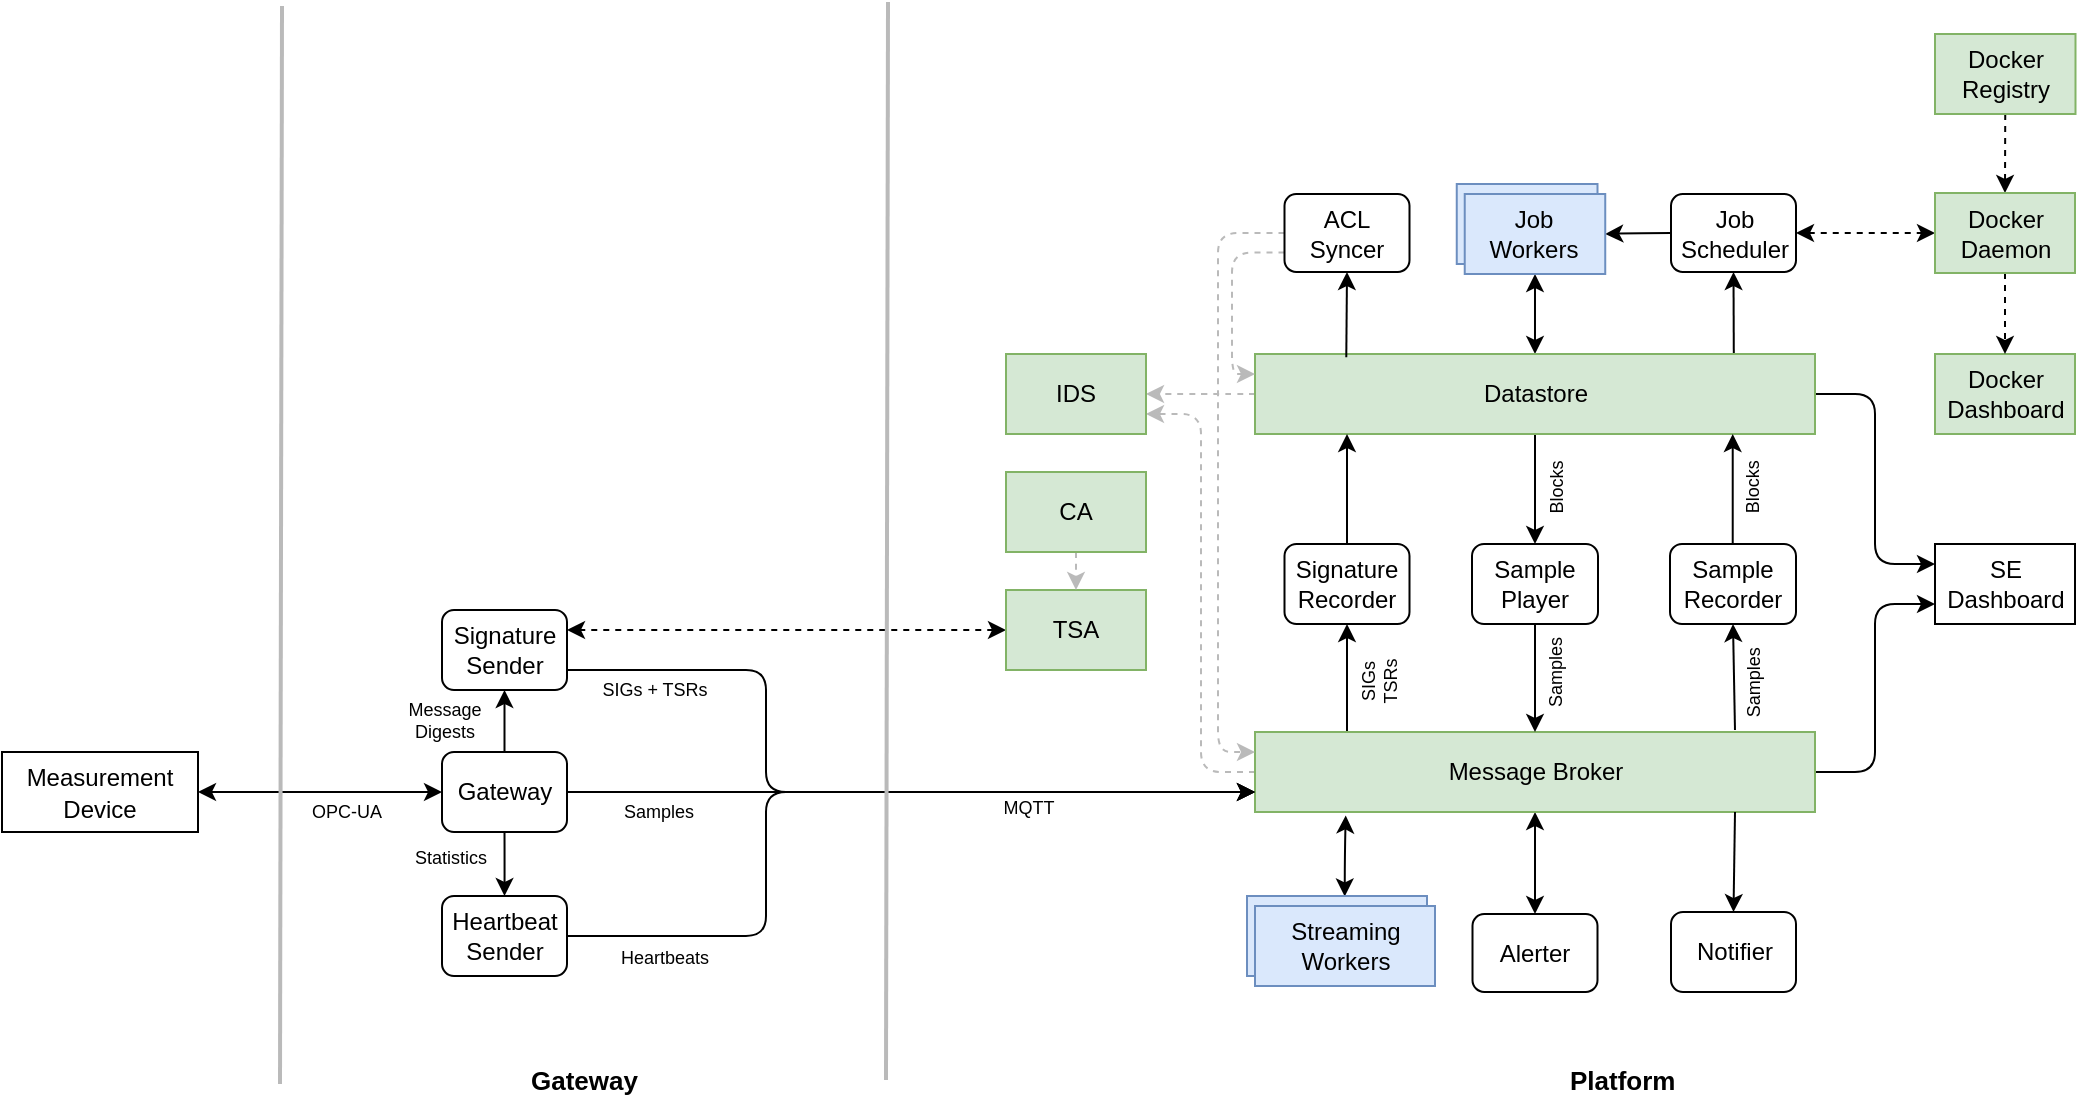 <mxfile>
    <diagram id="JwqLcvtjJngPQB9pGFhd" name="Page-1">
        <mxGraphModel dx="2912" dy="1200" grid="0" gridSize="10" guides="1" tooltips="1" connect="1" arrows="1" fold="1" page="1" pageScale="1" pageWidth="850" pageHeight="1100" math="0" shadow="0">
            <root>
                <mxCell id="0"/>
                <mxCell id="1" parent="0"/>
                <mxCell id="21" style="edgeStyle=orthogonalEdgeStyle;curved=1;html=1;exitX=0;exitY=0.5;exitDx=0;exitDy=0;targetPerimeterSpacing=0;entryX=1;entryY=0.5;entryDx=0;entryDy=0;" parent="1" source="65" target="2" edge="1">
                    <mxGeometry relative="1" as="geometry">
                        <mxPoint x="674.5" y="190" as="targetPoint"/>
                        <mxPoint x="704.5" y="190" as="sourcePoint"/>
                    </mxGeometry>
                </mxCell>
                <mxCell id="19" style="html=1;exitX=0.5;exitY=0;exitDx=0;exitDy=0;entryX=0.5;entryY=1;entryDx=0;entryDy=0;targetPerimeterSpacing=0;startArrow=classic;startFill=1;" parent="1" source="4" target="2" edge="1">
                    <mxGeometry relative="1" as="geometry"/>
                </mxCell>
                <mxCell id="20" value="" style="html=1;targetPerimeterSpacing=0;exitX=0.855;exitY=0;exitDx=0;exitDy=0;entryX=0.5;entryY=1;entryDx=0;entryDy=0;exitPerimeter=0;" parent="1" source="4" target="65" edge="1">
                    <mxGeometry relative="1" as="geometry">
                        <mxPoint x="752.5" y="210" as="targetPoint"/>
                    </mxGeometry>
                </mxCell>
                <mxCell id="30" style="edgeStyle=entityRelationEdgeStyle;html=1;exitX=1;exitY=0.5;exitDx=0;exitDy=0;entryX=0;entryY=0.25;entryDx=0;entryDy=0;startArrow=none;startFill=0;targetPerimeterSpacing=0;" parent="1" source="4" target="26" edge="1">
                    <mxGeometry relative="1" as="geometry"/>
                </mxCell>
                <mxCell id="36" style="html=1;exitX=0.5;exitY=1;exitDx=0;exitDy=0;entryX=0.5;entryY=0;entryDx=0;entryDy=0;startArrow=none;startFill=0;targetPerimeterSpacing=0;" parent="1" source="4" target="60" edge="1">
                    <mxGeometry relative="1" as="geometry">
                        <mxPoint x="684.5" y="359" as="targetPoint"/>
                    </mxGeometry>
                </mxCell>
                <mxCell id="61" value="Blocks" style="edgeLabel;html=1;align=center;verticalAlign=middle;resizable=0;points=[];rotation=-90;fontSize=9;" parent="36" vertex="1" connectable="0">
                    <mxGeometry x="-0.188" y="2" relative="1" as="geometry">
                        <mxPoint x="9" y="5" as="offset"/>
                    </mxGeometry>
                </mxCell>
                <mxCell id="83" style="edgeStyle=orthogonalEdgeStyle;html=1;exitX=0;exitY=0.5;exitDx=0;exitDy=0;entryX=1;entryY=0.5;entryDx=0;entryDy=0;dashed=1;startArrow=none;startFill=0;curved=1;strokeColor=#BABABA;" parent="1" source="4" target="48" edge="1">
                    <mxGeometry relative="1" as="geometry"/>
                </mxCell>
                <mxCell id="4" value="Datastore" style="rounded=0;whiteSpace=wrap;html=1;fillColor=#d5e8d4;strokeColor=#82b366;" parent="1" vertex="1">
                    <mxGeometry x="544.5" y="250" width="280" height="40" as="geometry"/>
                </mxCell>
                <mxCell id="28" style="edgeStyle=orthogonalEdgeStyle;curved=1;html=1;exitX=0.5;exitY=1;exitDx=0;exitDy=0;entryX=0.5;entryY=0;entryDx=0;entryDy=0;startArrow=none;startFill=0;targetPerimeterSpacing=0;strokeColor=none;" parent="1" source="5" target="27" edge="1">
                    <mxGeometry relative="1" as="geometry"/>
                </mxCell>
                <mxCell id="31" style="edgeStyle=entityRelationEdgeStyle;html=1;exitX=1;exitY=0.5;exitDx=0;exitDy=0;entryX=0;entryY=0.75;entryDx=0;entryDy=0;startArrow=none;startFill=0;targetPerimeterSpacing=0;" parent="1" source="5" target="26" edge="1">
                    <mxGeometry relative="1" as="geometry"/>
                </mxCell>
                <mxCell id="35" style="html=1;exitX=0.5;exitY=1;exitDx=0;exitDy=0;entryX=0.5;entryY=0;entryDx=0;entryDy=0;startArrow=classic;startFill=1;targetPerimeterSpacing=0;" parent="1" source="5" target="67" edge="1">
                    <mxGeometry relative="1" as="geometry">
                        <mxPoint x="684.5" y="529" as="targetPoint"/>
                    </mxGeometry>
                </mxCell>
                <mxCell id="41" style="html=1;exitX=0.25;exitY=0;exitDx=0;exitDy=0;entryX=0.5;entryY=1;entryDx=0;entryDy=0;startArrow=none;startFill=0;targetPerimeterSpacing=0;" parent="1" target="58" edge="1">
                    <mxGeometry relative="1" as="geometry">
                        <mxPoint x="590.5" y="439" as="sourcePoint"/>
                        <mxPoint x="520.5" y="399" as="targetPoint"/>
                    </mxGeometry>
                </mxCell>
                <mxCell id="45" value="SIGs&lt;br style=&quot;font-size: 9px;&quot;&gt;TSRs" style="edgeLabel;html=1;align=center;verticalAlign=middle;resizable=0;points=[];rotation=-90;fontSize=9;" parent="41" vertex="1" connectable="0">
                    <mxGeometry x="0.567" y="-10" relative="1" as="geometry">
                        <mxPoint x="6" y="18" as="offset"/>
                    </mxGeometry>
                </mxCell>
                <mxCell id="84" style="edgeStyle=elbowEdgeStyle;html=1;exitX=0;exitY=0.5;exitDx=0;exitDy=0;entryX=1;entryY=0.75;entryDx=0;entryDy=0;dashed=1;startArrow=none;startFill=0;strokeColor=#BABABA;" parent="1" source="5" target="48" edge="1">
                    <mxGeometry relative="1" as="geometry"/>
                </mxCell>
                <mxCell id="5" value="Message Broker" style="rounded=0;whiteSpace=wrap;html=1;fillColor=#d5e8d4;strokeColor=#82b366;" parent="1" vertex="1">
                    <mxGeometry x="544.5" y="439" width="280" height="40" as="geometry"/>
                </mxCell>
                <mxCell id="43" style="html=1;exitX=1;exitY=0.5;exitDx=0;exitDy=0;entryX=0;entryY=0.75;entryDx=0;entryDy=0;startArrow=none;startFill=0;targetPerimeterSpacing=0;" parent="1" source="95" target="5" edge="1">
                    <mxGeometry relative="1" as="geometry">
                        <mxPoint x="273" y="459" as="sourcePoint"/>
                    </mxGeometry>
                </mxCell>
                <mxCell id="101" value="Samples" style="edgeLabel;html=1;align=center;verticalAlign=middle;resizable=0;points=[];fontSize=9;" vertex="1" connectable="0" parent="43">
                    <mxGeometry x="-0.699" y="-4" relative="1" as="geometry">
                        <mxPoint x="-7" y="6" as="offset"/>
                    </mxGeometry>
                </mxCell>
                <mxCell id="26" value="SE&lt;br&gt;Dashboard" style="rounded=0;whiteSpace=wrap;html=1;" parent="1" vertex="1">
                    <mxGeometry x="884.5" y="345" width="70" height="40" as="geometry"/>
                </mxCell>
                <mxCell id="29" style="edgeStyle=orthogonalEdgeStyle;curved=1;html=1;exitX=0.543;exitY=0.006;exitDx=0;exitDy=0;entryX=0.162;entryY=1.043;entryDx=0;entryDy=0;startArrow=classic;startFill=1;targetPerimeterSpacing=0;entryPerimeter=0;exitPerimeter=0;" parent="1" source="54" target="5" edge="1">
                    <mxGeometry relative="1" as="geometry"/>
                </mxCell>
                <mxCell id="42" style="html=1;exitX=0.5;exitY=0;exitDx=0;exitDy=0;entryX=0.25;entryY=1;entryDx=0;entryDy=0;startArrow=none;startFill=0;targetPerimeterSpacing=0;" parent="1" source="58" edge="1">
                    <mxGeometry relative="1" as="geometry">
                        <mxPoint x="520.5" y="359" as="sourcePoint"/>
                        <mxPoint x="590.5" y="290" as="targetPoint"/>
                    </mxGeometry>
                </mxCell>
                <mxCell id="47" value="Docker&lt;br&gt;Dashboard" style="rounded=0;whiteSpace=wrap;html=1;fillColor=#d5e8d4;strokeColor=#82b366;" parent="1" vertex="1">
                    <mxGeometry x="884.5" y="250" width="70" height="40" as="geometry"/>
                </mxCell>
                <mxCell id="48" value="IDS" style="rounded=0;whiteSpace=wrap;html=1;fillColor=#d5e8d4;strokeColor=#82b366;" parent="1" vertex="1">
                    <mxGeometry x="420" y="250" width="70" height="40" as="geometry"/>
                </mxCell>
                <mxCell id="72" style="edgeStyle=none;html=1;exitX=0.5;exitY=1;exitDx=0;exitDy=0;entryX=0.5;entryY=0;entryDx=0;entryDy=0;dashed=1;startArrow=none;startFill=0;" parent="1" source="49" target="69" edge="1">
                    <mxGeometry relative="1" as="geometry"/>
                </mxCell>
                <mxCell id="49" value="Docker&lt;br&gt;Registry" style="rounded=0;whiteSpace=wrap;html=1;fillColor=#d5e8d4;strokeColor=#82b366;" parent="1" vertex="1">
                    <mxGeometry x="884.5" y="90" width="70.25" height="40" as="geometry"/>
                </mxCell>
                <mxCell id="82" style="edgeStyle=elbowEdgeStyle;html=1;exitX=0;exitY=0.5;exitDx=0;exitDy=0;entryX=1;entryY=0.25;entryDx=0;entryDy=0;startArrow=classic;startFill=1;dashed=1;" parent="1" source="50" target="94" edge="1">
                    <mxGeometry relative="1" as="geometry">
                        <mxPoint x="238" y="439" as="targetPoint"/>
                        <Array as="points">
                            <mxPoint x="238" y="414"/>
                        </Array>
                    </mxGeometry>
                </mxCell>
                <mxCell id="50" value="TSA" style="rounded=0;whiteSpace=wrap;html=1;fillColor=#d5e8d4;strokeColor=#82b366;" parent="1" vertex="1">
                    <mxGeometry x="420" y="368" width="70" height="40" as="geometry"/>
                </mxCell>
                <mxCell id="54" value="" style="rounded=0;whiteSpace=wrap;html=1;fillColor=#dae8fc;strokeColor=#6c8ebf;" parent="1" vertex="1">
                    <mxGeometry x="540.5" y="521" width="90" height="40" as="geometry"/>
                </mxCell>
                <mxCell id="27" value="Streaming Workers" style="rounded=0;whiteSpace=wrap;html=1;fillColor=#dae8fc;strokeColor=#6c8ebf;" parent="1" vertex="1">
                    <mxGeometry x="544.5" y="526" width="90" height="40" as="geometry"/>
                </mxCell>
                <mxCell id="57" style="html=1;entryX=0.5;entryY=0;entryDx=0;entryDy=0;startArrow=none;startFill=0;targetPerimeterSpacing=0;" parent="1" target="68" edge="1">
                    <mxGeometry relative="1" as="geometry">
                        <mxPoint x="784.5" y="479" as="sourcePoint"/>
                        <mxPoint x="784.5" y="529" as="targetPoint"/>
                    </mxGeometry>
                </mxCell>
                <mxCell id="58" value="Signature&lt;br&gt;Recorder" style="rounded=1;whiteSpace=wrap;html=1;" parent="1" vertex="1">
                    <mxGeometry x="559.25" y="345" width="62.5" height="40" as="geometry"/>
                </mxCell>
                <mxCell id="59" value="Sample&lt;br&gt;Recorder" style="rounded=1;whiteSpace=wrap;html=1;" parent="1" vertex="1">
                    <mxGeometry x="752" y="345" width="63" height="40" as="geometry"/>
                </mxCell>
                <mxCell id="60" value="Sample&lt;br&gt;Player" style="rounded=1;whiteSpace=wrap;html=1;" parent="1" vertex="1">
                    <mxGeometry x="653" y="345" width="63" height="40" as="geometry"/>
                </mxCell>
                <mxCell id="63" style="html=1;exitX=0.5;exitY=1;exitDx=0;exitDy=0;entryX=0.5;entryY=0;entryDx=0;entryDy=0;startArrow=none;startFill=0;targetPerimeterSpacing=0;" parent="1" source="60" target="5" edge="1">
                    <mxGeometry relative="1" as="geometry">
                        <mxPoint x="694.5" y="300" as="sourcePoint"/>
                        <mxPoint x="694.5" y="355" as="targetPoint"/>
                    </mxGeometry>
                </mxCell>
                <mxCell id="64" value="Samples" style="edgeLabel;html=1;align=center;verticalAlign=middle;resizable=0;points=[];rotation=-90;fontSize=9;" parent="63" vertex="1" connectable="0">
                    <mxGeometry x="-0.188" y="2" relative="1" as="geometry">
                        <mxPoint x="8" y="3" as="offset"/>
                    </mxGeometry>
                </mxCell>
                <mxCell id="71" style="edgeStyle=none;html=1;exitX=1;exitY=0.5;exitDx=0;exitDy=0;entryX=0;entryY=0.5;entryDx=0;entryDy=0;startArrow=classic;startFill=1;dashed=1;" parent="1" source="65" target="69" edge="1">
                    <mxGeometry relative="1" as="geometry"/>
                </mxCell>
                <mxCell id="65" value="Job&lt;br&gt;Scheduler" style="rounded=1;whiteSpace=wrap;html=1;" parent="1" vertex="1">
                    <mxGeometry x="752.5" y="170" width="62.5" height="39" as="geometry"/>
                </mxCell>
                <mxCell id="67" value="Alerter" style="rounded=1;whiteSpace=wrap;html=1;" parent="1" vertex="1">
                    <mxGeometry x="653.25" y="530" width="62.5" height="39" as="geometry"/>
                </mxCell>
                <mxCell id="68" value="Notifier" style="rounded=1;whiteSpace=wrap;html=1;" parent="1" vertex="1">
                    <mxGeometry x="752.5" y="529" width="62.5" height="40" as="geometry"/>
                </mxCell>
                <mxCell id="73" style="edgeStyle=none;html=1;exitX=0.5;exitY=1;exitDx=0;exitDy=0;entryX=0.5;entryY=0;entryDx=0;entryDy=0;dashed=1;startArrow=none;startFill=0;" parent="1" source="69" target="47" edge="1">
                    <mxGeometry relative="1" as="geometry"/>
                </mxCell>
                <mxCell id="69" value="Docker&lt;br&gt;Daemon" style="rounded=0;whiteSpace=wrap;html=1;fillColor=#d5e8d4;strokeColor=#82b366;" parent="1" vertex="1">
                    <mxGeometry x="884.5" y="169.5" width="70" height="40" as="geometry"/>
                </mxCell>
                <mxCell id="91" style="edgeStyle=orthogonalEdgeStyle;curved=1;html=1;exitX=0.5;exitY=1;exitDx=0;exitDy=0;entryX=0.5;entryY=0;entryDx=0;entryDy=0;dashed=1;strokeColor=#BABABA;fontSize=9;startArrow=none;startFill=0;" parent="1" source="70" target="50" edge="1">
                    <mxGeometry relative="1" as="geometry"/>
                </mxCell>
                <mxCell id="70" value="CA" style="rounded=0;whiteSpace=wrap;html=1;fillColor=#d5e8d4;strokeColor=#82b366;" parent="1" vertex="1">
                    <mxGeometry x="420" y="309" width="70" height="40" as="geometry"/>
                </mxCell>
                <mxCell id="77" style="html=1;exitX=0.5;exitY=1;exitDx=0;exitDy=0;startArrow=none;startFill=0;entryX=0.5;entryY=1;entryDx=0;entryDy=0;sourcePerimeterSpacing=0;" parent="1" target="59" edge="1">
                    <mxGeometry relative="1" as="geometry">
                        <mxPoint x="784.5" y="438" as="sourcePoint"/>
                        <mxPoint x="783.16" y="387.0" as="targetPoint"/>
                    </mxGeometry>
                </mxCell>
                <mxCell id="78" value="Samples" style="edgeLabel;html=1;align=center;verticalAlign=middle;resizable=0;points=[];rotation=-90;fontSize=9;" parent="77" vertex="1" connectable="0">
                    <mxGeometry x="-0.188" y="2" relative="1" as="geometry">
                        <mxPoint x="12" y="-2" as="offset"/>
                    </mxGeometry>
                </mxCell>
                <mxCell id="79" style="html=1;exitX=0.5;exitY=1;exitDx=0;exitDy=0;entryX=0.5;entryY=0;entryDx=0;entryDy=0;startArrow=none;startFill=0;sourcePerimeterSpacing=0;" parent="1" edge="1">
                    <mxGeometry relative="1" as="geometry">
                        <mxPoint x="783.36" y="290" as="targetPoint"/>
                        <mxPoint x="783.36" y="345" as="sourcePoint"/>
                    </mxGeometry>
                </mxCell>
                <mxCell id="80" value="Blocks" style="edgeLabel;html=1;align=center;verticalAlign=middle;resizable=0;points=[];rotation=-90;fontSize=9;" parent="79" vertex="1" connectable="0">
                    <mxGeometry x="-0.188" y="2" relative="1" as="geometry">
                        <mxPoint x="12" y="-5" as="offset"/>
                    </mxGeometry>
                </mxCell>
                <mxCell id="88" style="edgeStyle=none;html=1;exitX=0.163;exitY=0.04;exitDx=0;exitDy=0;entryX=0.5;entryY=1;entryDx=0;entryDy=0;strokeColor=#000000;fontSize=9;startArrow=none;startFill=0;exitPerimeter=0;" parent="1" source="4" target="85" edge="1">
                    <mxGeometry relative="1" as="geometry"/>
                </mxCell>
                <mxCell id="89" style="edgeStyle=elbowEdgeStyle;html=1;exitX=0;exitY=0.75;exitDx=0;exitDy=0;entryX=0;entryY=0.25;entryDx=0;entryDy=0;strokeColor=#BABABA;fontSize=9;startArrow=none;startFill=0;dashed=1;" parent="1" source="85" target="4" edge="1">
                    <mxGeometry relative="1" as="geometry">
                        <Array as="points">
                            <mxPoint x="533" y="230"/>
                        </Array>
                    </mxGeometry>
                </mxCell>
                <mxCell id="90" style="edgeStyle=orthogonalEdgeStyle;html=1;exitX=0;exitY=0.5;exitDx=0;exitDy=0;entryX=0;entryY=0.25;entryDx=0;entryDy=0;strokeColor=#BABABA;fontSize=9;startArrow=none;startFill=0;dashed=1;" parent="1" source="85" target="5" edge="1">
                    <mxGeometry relative="1" as="geometry">
                        <Array as="points">
                            <mxPoint x="526" y="190"/>
                            <mxPoint x="526" y="449"/>
                        </Array>
                    </mxGeometry>
                </mxCell>
                <mxCell id="85" value="ACL&lt;br&gt;Syncer" style="rounded=1;whiteSpace=wrap;html=1;" parent="1" vertex="1">
                    <mxGeometry x="559.25" y="170" width="62.5" height="39" as="geometry"/>
                </mxCell>
                <mxCell id="53" value="" style="rounded=0;whiteSpace=wrap;html=1;fillColor=#dae8fc;strokeColor=#6c8ebf;" parent="1" vertex="1">
                    <mxGeometry x="645.38" y="165" width="70.37" height="40" as="geometry"/>
                </mxCell>
                <mxCell id="2" value="Job&lt;br&gt;Workers" style="rounded=0;whiteSpace=wrap;html=1;fillColor=#dae8fc;strokeColor=#6c8ebf;" parent="1" vertex="1">
                    <mxGeometry x="649.37" y="170" width="70.25" height="40" as="geometry"/>
                </mxCell>
                <mxCell id="98" style="edgeStyle=orthogonalEdgeStyle;html=1;exitX=1;exitY=0.75;exitDx=0;exitDy=0;entryX=0;entryY=0.75;entryDx=0;entryDy=0;" edge="1" parent="1" source="94" target="5">
                    <mxGeometry relative="1" as="geometry">
                        <Array as="points">
                            <mxPoint x="300" y="408"/>
                            <mxPoint x="300" y="469"/>
                        </Array>
                    </mxGeometry>
                </mxCell>
                <mxCell id="99" value="SIGs + TSRs" style="edgeLabel;html=1;align=center;verticalAlign=middle;resizable=0;points=[];fontSize=9;" vertex="1" connectable="0" parent="98">
                    <mxGeometry x="-0.827" relative="1" as="geometry">
                        <mxPoint x="8" y="10" as="offset"/>
                    </mxGeometry>
                </mxCell>
                <mxCell id="94" value="Signature&lt;br&gt;Sender" style="rounded=1;whiteSpace=wrap;html=1;" vertex="1" parent="1">
                    <mxGeometry x="138" y="378" width="62.5" height="40" as="geometry"/>
                </mxCell>
                <mxCell id="106" style="edgeStyle=orthogonalEdgeStyle;html=1;exitX=0.5;exitY=0;exitDx=0;exitDy=0;entryX=0.5;entryY=1;entryDx=0;entryDy=0;strokeColor=#000000;fontSize=9;startArrow=none;startFill=0;" edge="1" parent="1" source="95" target="94">
                    <mxGeometry relative="1" as="geometry"/>
                </mxCell>
                <mxCell id="109" value="Message&lt;br&gt;Digests" style="edgeLabel;html=1;align=center;verticalAlign=middle;resizable=0;points=[];fontSize=9;" vertex="1" connectable="0" parent="106">
                    <mxGeometry x="-0.212" relative="1" as="geometry">
                        <mxPoint x="-31" y="-4" as="offset"/>
                    </mxGeometry>
                </mxCell>
                <mxCell id="107" style="edgeStyle=orthogonalEdgeStyle;html=1;exitX=0.5;exitY=1;exitDx=0;exitDy=0;strokeColor=#000000;fontSize=9;startArrow=none;startFill=0;" edge="1" parent="1" source="95" target="96">
                    <mxGeometry relative="1" as="geometry"/>
                </mxCell>
                <mxCell id="108" value="Statistics" style="edgeLabel;html=1;align=center;verticalAlign=middle;resizable=0;points=[];fontSize=9;" vertex="1" connectable="0" parent="107">
                    <mxGeometry x="-0.154" relative="1" as="geometry">
                        <mxPoint x="-28" y="-1" as="offset"/>
                    </mxGeometry>
                </mxCell>
                <mxCell id="95" value="Gateway" style="rounded=1;whiteSpace=wrap;html=1;" vertex="1" parent="1">
                    <mxGeometry x="138" y="449" width="62.5" height="40" as="geometry"/>
                </mxCell>
                <mxCell id="96" value="Heartbeat&lt;br&gt;Sender" style="rounded=1;whiteSpace=wrap;html=1;" vertex="1" parent="1">
                    <mxGeometry x="138" y="521" width="62.5" height="40" as="geometry"/>
                </mxCell>
                <mxCell id="97" style="html=1;exitX=1;exitY=0.5;exitDx=0;exitDy=0;entryX=0;entryY=0.75;entryDx=0;entryDy=0;startArrow=none;startFill=0;targetPerimeterSpacing=0;edgeStyle=orthogonalEdgeStyle;" edge="1" parent="1" source="96" target="5">
                    <mxGeometry relative="1" as="geometry">
                        <mxPoint x="210.5" y="479" as="sourcePoint"/>
                        <mxPoint x="554.5" y="479" as="targetPoint"/>
                        <Array as="points">
                            <mxPoint x="300" y="541"/>
                            <mxPoint x="300" y="469"/>
                        </Array>
                    </mxGeometry>
                </mxCell>
                <mxCell id="102" value="Heartbeats" style="edgeLabel;html=1;align=center;verticalAlign=middle;resizable=0;points=[];fontSize=9;" vertex="1" connectable="0" parent="97">
                    <mxGeometry x="-0.711" y="1" relative="1" as="geometry">
                        <mxPoint x="-12" y="12" as="offset"/>
                    </mxGeometry>
                </mxCell>
                <mxCell id="105" value="MQTT" style="edgeLabel;html=1;align=center;verticalAlign=middle;resizable=0;points=[];fontSize=9;" vertex="1" connectable="0" parent="97">
                    <mxGeometry x="0.454" y="-1" relative="1" as="geometry">
                        <mxPoint y="7" as="offset"/>
                    </mxGeometry>
                </mxCell>
                <mxCell id="104" style="edgeStyle=orthogonalEdgeStyle;html=1;exitX=1;exitY=0.5;exitDx=0;exitDy=0;entryX=0;entryY=0.5;entryDx=0;entryDy=0;strokeColor=#000000;fontSize=9;startArrow=classic;startFill=1;" edge="1" parent="1" source="113" target="95">
                    <mxGeometry relative="1" as="geometry">
                        <mxPoint x="72" y="469" as="sourcePoint"/>
                        <Array as="points"/>
                    </mxGeometry>
                </mxCell>
                <mxCell id="114" value="OPC-UA" style="edgeLabel;html=1;align=center;verticalAlign=middle;resizable=0;points=[];fontSize=9;" vertex="1" connectable="0" parent="104">
                    <mxGeometry x="-0.27" relative="1" as="geometry">
                        <mxPoint x="29" y="10" as="offset"/>
                    </mxGeometry>
                </mxCell>
                <mxCell id="110" value="Gateway" style="text;html=1;strokeColor=none;fillColor=none;align=right;verticalAlign=middle;whiteSpace=wrap;rounded=0;fontSize=13;fontStyle=1" vertex="1" parent="1">
                    <mxGeometry x="178" y="598" width="60" height="30" as="geometry"/>
                </mxCell>
                <mxCell id="111" value="" style="endArrow=none;html=1;strokeWidth=2;strokeColor=#BABABA;" edge="1" parent="1">
                    <mxGeometry width="50" height="50" relative="1" as="geometry">
                        <mxPoint x="360" y="613" as="sourcePoint"/>
                        <mxPoint x="361" y="74" as="targetPoint"/>
                    </mxGeometry>
                </mxCell>
                <mxCell id="112" value="Platform" style="text;html=1;strokeColor=none;fillColor=none;align=left;verticalAlign=middle;whiteSpace=wrap;rounded=0;fontSize=13;fontStyle=1" vertex="1" parent="1">
                    <mxGeometry x="700" y="598" width="60" height="30" as="geometry"/>
                </mxCell>
                <mxCell id="113" value="&lt;span style=&quot;font-size: 12px;&quot;&gt;Measurement&lt;/span&gt;&lt;br style=&quot;border-color: var(--border-color); font-size: 12px;&quot;&gt;&lt;span style=&quot;font-size: 12px;&quot;&gt;Device&lt;/span&gt;" style="rounded=0;whiteSpace=wrap;html=1;fontSize=13;" vertex="1" parent="1">
                    <mxGeometry x="-82" y="449" width="98" height="40" as="geometry"/>
                </mxCell>
                <mxCell id="115" value="" style="endArrow=none;html=1;strokeWidth=2;strokeColor=#BABABA;" edge="1" parent="1">
                    <mxGeometry width="50" height="50" relative="1" as="geometry">
                        <mxPoint x="57" y="615" as="sourcePoint"/>
                        <mxPoint x="58" y="76" as="targetPoint"/>
                    </mxGeometry>
                </mxCell>
            </root>
        </mxGraphModel>
    </diagram>
</mxfile>

